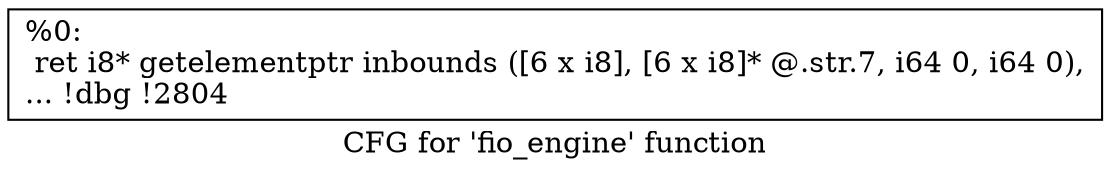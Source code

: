 digraph "CFG for 'fio_engine' function" {
	label="CFG for 'fio_engine' function";

	Node0x556851705250 [shape=record,label="{%0:\l  ret i8* getelementptr inbounds ([6 x i8], [6 x i8]* @.str.7, i64 0, i64 0),\l... !dbg !2804\l}"];
}
